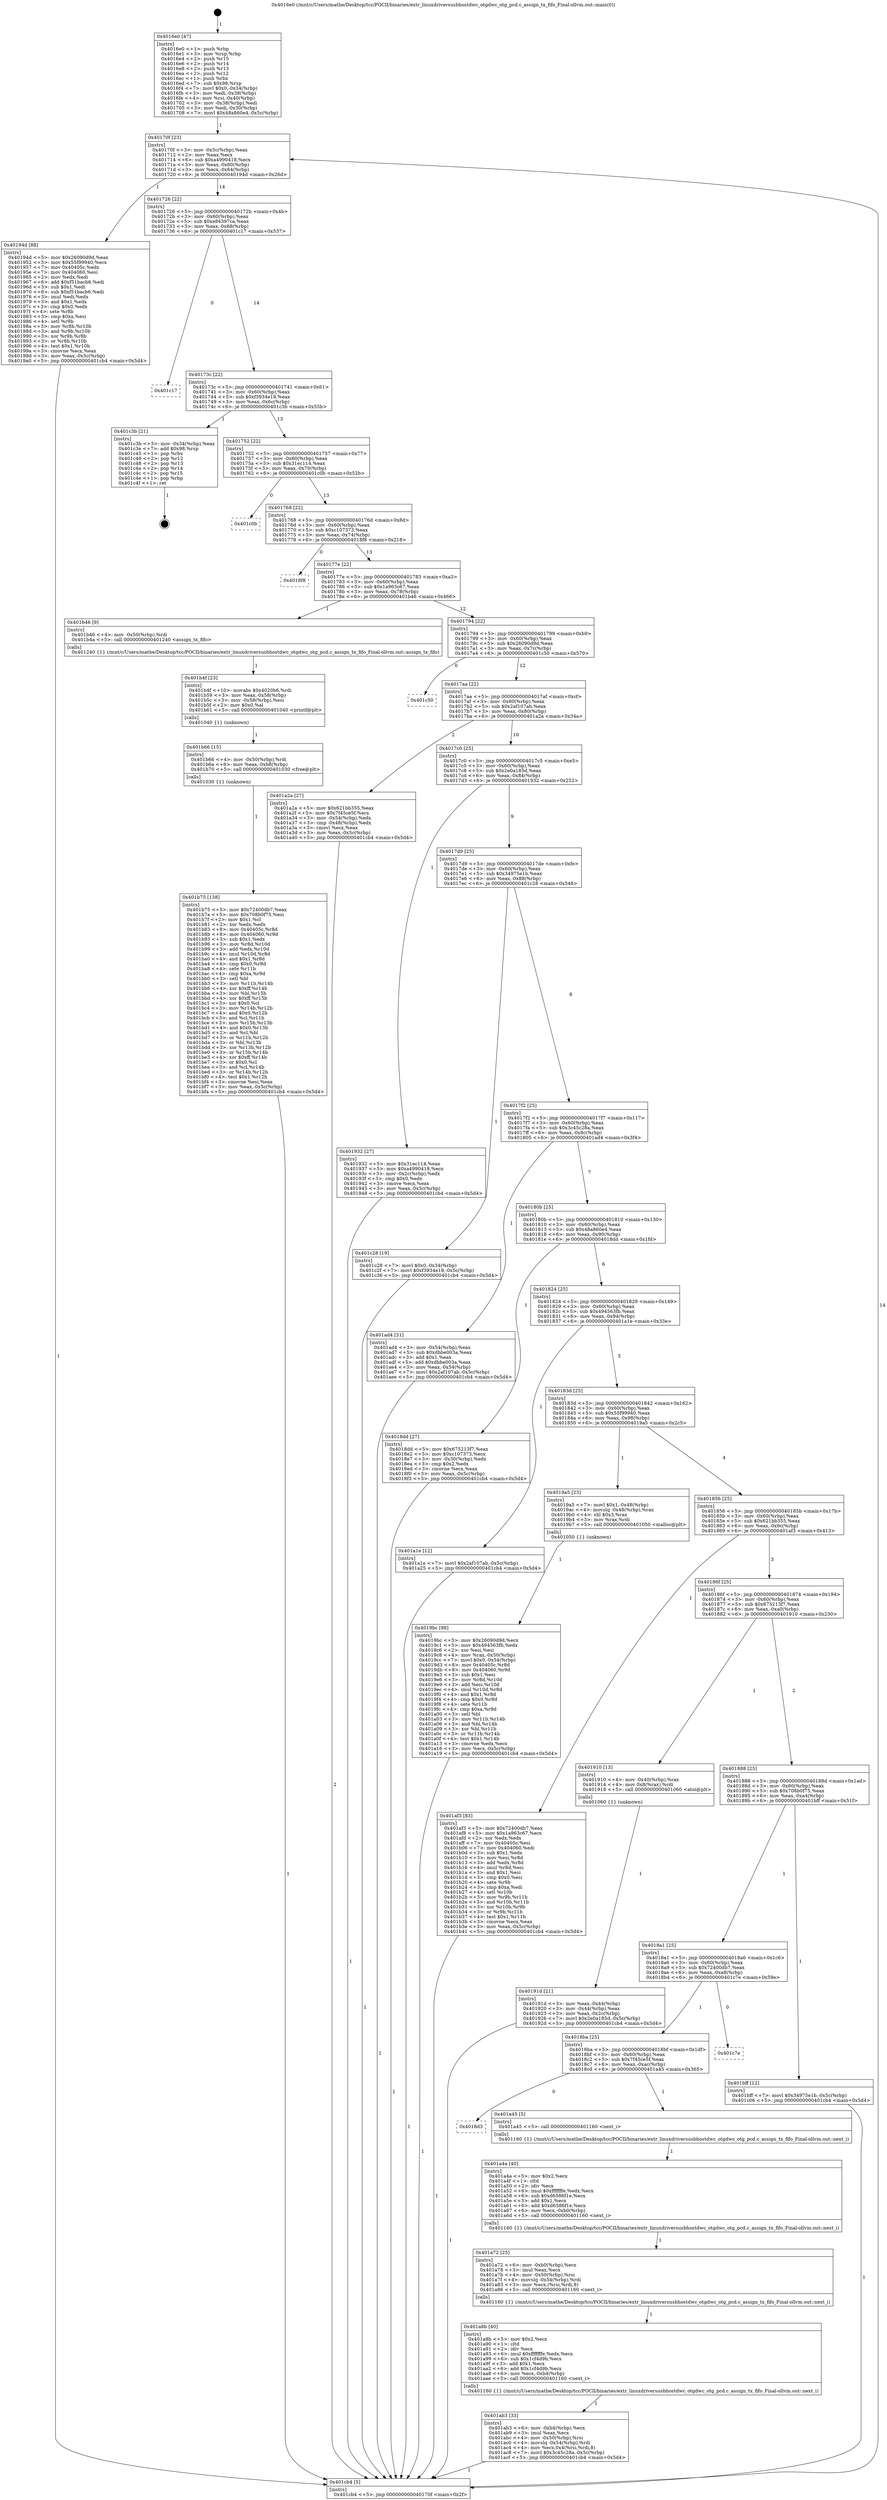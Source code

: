 digraph "0x4016e0" {
  label = "0x4016e0 (/mnt/c/Users/mathe/Desktop/tcc/POCII/binaries/extr_linuxdriversusbhostdwc_otgdwc_otg_pcd.c_assign_tx_fifo_Final-ollvm.out::main(0))"
  labelloc = "t"
  node[shape=record]

  Entry [label="",width=0.3,height=0.3,shape=circle,fillcolor=black,style=filled]
  "0x40170f" [label="{
     0x40170f [23]\l
     | [instrs]\l
     &nbsp;&nbsp;0x40170f \<+3\>: mov -0x5c(%rbp),%eax\l
     &nbsp;&nbsp;0x401712 \<+2\>: mov %eax,%ecx\l
     &nbsp;&nbsp;0x401714 \<+6\>: sub $0xa4990418,%ecx\l
     &nbsp;&nbsp;0x40171a \<+3\>: mov %eax,-0x60(%rbp)\l
     &nbsp;&nbsp;0x40171d \<+3\>: mov %ecx,-0x64(%rbp)\l
     &nbsp;&nbsp;0x401720 \<+6\>: je 000000000040194d \<main+0x26d\>\l
  }"]
  "0x40194d" [label="{
     0x40194d [88]\l
     | [instrs]\l
     &nbsp;&nbsp;0x40194d \<+5\>: mov $0x26090d9d,%eax\l
     &nbsp;&nbsp;0x401952 \<+5\>: mov $0x55f99940,%ecx\l
     &nbsp;&nbsp;0x401957 \<+7\>: mov 0x40405c,%edx\l
     &nbsp;&nbsp;0x40195e \<+7\>: mov 0x404060,%esi\l
     &nbsp;&nbsp;0x401965 \<+2\>: mov %edx,%edi\l
     &nbsp;&nbsp;0x401967 \<+6\>: add $0xf51bacb6,%edi\l
     &nbsp;&nbsp;0x40196d \<+3\>: sub $0x1,%edi\l
     &nbsp;&nbsp;0x401970 \<+6\>: sub $0xf51bacb6,%edi\l
     &nbsp;&nbsp;0x401976 \<+3\>: imul %edi,%edx\l
     &nbsp;&nbsp;0x401979 \<+3\>: and $0x1,%edx\l
     &nbsp;&nbsp;0x40197c \<+3\>: cmp $0x0,%edx\l
     &nbsp;&nbsp;0x40197f \<+4\>: sete %r8b\l
     &nbsp;&nbsp;0x401983 \<+3\>: cmp $0xa,%esi\l
     &nbsp;&nbsp;0x401986 \<+4\>: setl %r9b\l
     &nbsp;&nbsp;0x40198a \<+3\>: mov %r8b,%r10b\l
     &nbsp;&nbsp;0x40198d \<+3\>: and %r9b,%r10b\l
     &nbsp;&nbsp;0x401990 \<+3\>: xor %r9b,%r8b\l
     &nbsp;&nbsp;0x401993 \<+3\>: or %r8b,%r10b\l
     &nbsp;&nbsp;0x401996 \<+4\>: test $0x1,%r10b\l
     &nbsp;&nbsp;0x40199a \<+3\>: cmovne %ecx,%eax\l
     &nbsp;&nbsp;0x40199d \<+3\>: mov %eax,-0x5c(%rbp)\l
     &nbsp;&nbsp;0x4019a0 \<+5\>: jmp 0000000000401cb4 \<main+0x5d4\>\l
  }"]
  "0x401726" [label="{
     0x401726 [22]\l
     | [instrs]\l
     &nbsp;&nbsp;0x401726 \<+5\>: jmp 000000000040172b \<main+0x4b\>\l
     &nbsp;&nbsp;0x40172b \<+3\>: mov -0x60(%rbp),%eax\l
     &nbsp;&nbsp;0x40172e \<+5\>: sub $0xe84397ca,%eax\l
     &nbsp;&nbsp;0x401733 \<+3\>: mov %eax,-0x68(%rbp)\l
     &nbsp;&nbsp;0x401736 \<+6\>: je 0000000000401c17 \<main+0x537\>\l
  }"]
  Exit [label="",width=0.3,height=0.3,shape=circle,fillcolor=black,style=filled,peripheries=2]
  "0x401c17" [label="{
     0x401c17\l
  }", style=dashed]
  "0x40173c" [label="{
     0x40173c [22]\l
     | [instrs]\l
     &nbsp;&nbsp;0x40173c \<+5\>: jmp 0000000000401741 \<main+0x61\>\l
     &nbsp;&nbsp;0x401741 \<+3\>: mov -0x60(%rbp),%eax\l
     &nbsp;&nbsp;0x401744 \<+5\>: sub $0xf3934e18,%eax\l
     &nbsp;&nbsp;0x401749 \<+3\>: mov %eax,-0x6c(%rbp)\l
     &nbsp;&nbsp;0x40174c \<+6\>: je 0000000000401c3b \<main+0x55b\>\l
  }"]
  "0x401b75" [label="{
     0x401b75 [138]\l
     | [instrs]\l
     &nbsp;&nbsp;0x401b75 \<+5\>: mov $0x72400db7,%eax\l
     &nbsp;&nbsp;0x401b7a \<+5\>: mov $0x708b0f75,%esi\l
     &nbsp;&nbsp;0x401b7f \<+2\>: mov $0x1,%cl\l
     &nbsp;&nbsp;0x401b81 \<+2\>: xor %edx,%edx\l
     &nbsp;&nbsp;0x401b83 \<+8\>: mov 0x40405c,%r8d\l
     &nbsp;&nbsp;0x401b8b \<+8\>: mov 0x404060,%r9d\l
     &nbsp;&nbsp;0x401b93 \<+3\>: sub $0x1,%edx\l
     &nbsp;&nbsp;0x401b96 \<+3\>: mov %r8d,%r10d\l
     &nbsp;&nbsp;0x401b99 \<+3\>: add %edx,%r10d\l
     &nbsp;&nbsp;0x401b9c \<+4\>: imul %r10d,%r8d\l
     &nbsp;&nbsp;0x401ba0 \<+4\>: and $0x1,%r8d\l
     &nbsp;&nbsp;0x401ba4 \<+4\>: cmp $0x0,%r8d\l
     &nbsp;&nbsp;0x401ba8 \<+4\>: sete %r11b\l
     &nbsp;&nbsp;0x401bac \<+4\>: cmp $0xa,%r9d\l
     &nbsp;&nbsp;0x401bb0 \<+3\>: setl %bl\l
     &nbsp;&nbsp;0x401bb3 \<+3\>: mov %r11b,%r14b\l
     &nbsp;&nbsp;0x401bb6 \<+4\>: xor $0xff,%r14b\l
     &nbsp;&nbsp;0x401bba \<+3\>: mov %bl,%r15b\l
     &nbsp;&nbsp;0x401bbd \<+4\>: xor $0xff,%r15b\l
     &nbsp;&nbsp;0x401bc1 \<+3\>: xor $0x0,%cl\l
     &nbsp;&nbsp;0x401bc4 \<+3\>: mov %r14b,%r12b\l
     &nbsp;&nbsp;0x401bc7 \<+4\>: and $0x0,%r12b\l
     &nbsp;&nbsp;0x401bcb \<+3\>: and %cl,%r11b\l
     &nbsp;&nbsp;0x401bce \<+3\>: mov %r15b,%r13b\l
     &nbsp;&nbsp;0x401bd1 \<+4\>: and $0x0,%r13b\l
     &nbsp;&nbsp;0x401bd5 \<+2\>: and %cl,%bl\l
     &nbsp;&nbsp;0x401bd7 \<+3\>: or %r11b,%r12b\l
     &nbsp;&nbsp;0x401bda \<+3\>: or %bl,%r13b\l
     &nbsp;&nbsp;0x401bdd \<+3\>: xor %r13b,%r12b\l
     &nbsp;&nbsp;0x401be0 \<+3\>: or %r15b,%r14b\l
     &nbsp;&nbsp;0x401be3 \<+4\>: xor $0xff,%r14b\l
     &nbsp;&nbsp;0x401be7 \<+3\>: or $0x0,%cl\l
     &nbsp;&nbsp;0x401bea \<+3\>: and %cl,%r14b\l
     &nbsp;&nbsp;0x401bed \<+3\>: or %r14b,%r12b\l
     &nbsp;&nbsp;0x401bf0 \<+4\>: test $0x1,%r12b\l
     &nbsp;&nbsp;0x401bf4 \<+3\>: cmovne %esi,%eax\l
     &nbsp;&nbsp;0x401bf7 \<+3\>: mov %eax,-0x5c(%rbp)\l
     &nbsp;&nbsp;0x401bfa \<+5\>: jmp 0000000000401cb4 \<main+0x5d4\>\l
  }"]
  "0x401c3b" [label="{
     0x401c3b [21]\l
     | [instrs]\l
     &nbsp;&nbsp;0x401c3b \<+3\>: mov -0x34(%rbp),%eax\l
     &nbsp;&nbsp;0x401c3e \<+7\>: add $0x98,%rsp\l
     &nbsp;&nbsp;0x401c45 \<+1\>: pop %rbx\l
     &nbsp;&nbsp;0x401c46 \<+2\>: pop %r12\l
     &nbsp;&nbsp;0x401c48 \<+2\>: pop %r13\l
     &nbsp;&nbsp;0x401c4a \<+2\>: pop %r14\l
     &nbsp;&nbsp;0x401c4c \<+2\>: pop %r15\l
     &nbsp;&nbsp;0x401c4e \<+1\>: pop %rbp\l
     &nbsp;&nbsp;0x401c4f \<+1\>: ret\l
  }"]
  "0x401752" [label="{
     0x401752 [22]\l
     | [instrs]\l
     &nbsp;&nbsp;0x401752 \<+5\>: jmp 0000000000401757 \<main+0x77\>\l
     &nbsp;&nbsp;0x401757 \<+3\>: mov -0x60(%rbp),%eax\l
     &nbsp;&nbsp;0x40175a \<+5\>: sub $0x31ec114,%eax\l
     &nbsp;&nbsp;0x40175f \<+3\>: mov %eax,-0x70(%rbp)\l
     &nbsp;&nbsp;0x401762 \<+6\>: je 0000000000401c0b \<main+0x52b\>\l
  }"]
  "0x401b66" [label="{
     0x401b66 [15]\l
     | [instrs]\l
     &nbsp;&nbsp;0x401b66 \<+4\>: mov -0x50(%rbp),%rdi\l
     &nbsp;&nbsp;0x401b6a \<+6\>: mov %eax,-0xb8(%rbp)\l
     &nbsp;&nbsp;0x401b70 \<+5\>: call 0000000000401030 \<free@plt\>\l
     | [calls]\l
     &nbsp;&nbsp;0x401030 \{1\} (unknown)\l
  }"]
  "0x401c0b" [label="{
     0x401c0b\l
  }", style=dashed]
  "0x401768" [label="{
     0x401768 [22]\l
     | [instrs]\l
     &nbsp;&nbsp;0x401768 \<+5\>: jmp 000000000040176d \<main+0x8d\>\l
     &nbsp;&nbsp;0x40176d \<+3\>: mov -0x60(%rbp),%eax\l
     &nbsp;&nbsp;0x401770 \<+5\>: sub $0xc107373,%eax\l
     &nbsp;&nbsp;0x401775 \<+3\>: mov %eax,-0x74(%rbp)\l
     &nbsp;&nbsp;0x401778 \<+6\>: je 00000000004018f8 \<main+0x218\>\l
  }"]
  "0x401b4f" [label="{
     0x401b4f [23]\l
     | [instrs]\l
     &nbsp;&nbsp;0x401b4f \<+10\>: movabs $0x4020b6,%rdi\l
     &nbsp;&nbsp;0x401b59 \<+3\>: mov %eax,-0x58(%rbp)\l
     &nbsp;&nbsp;0x401b5c \<+3\>: mov -0x58(%rbp),%esi\l
     &nbsp;&nbsp;0x401b5f \<+2\>: mov $0x0,%al\l
     &nbsp;&nbsp;0x401b61 \<+5\>: call 0000000000401040 \<printf@plt\>\l
     | [calls]\l
     &nbsp;&nbsp;0x401040 \{1\} (unknown)\l
  }"]
  "0x4018f8" [label="{
     0x4018f8\l
  }", style=dashed]
  "0x40177e" [label="{
     0x40177e [22]\l
     | [instrs]\l
     &nbsp;&nbsp;0x40177e \<+5\>: jmp 0000000000401783 \<main+0xa3\>\l
     &nbsp;&nbsp;0x401783 \<+3\>: mov -0x60(%rbp),%eax\l
     &nbsp;&nbsp;0x401786 \<+5\>: sub $0x1a963c67,%eax\l
     &nbsp;&nbsp;0x40178b \<+3\>: mov %eax,-0x78(%rbp)\l
     &nbsp;&nbsp;0x40178e \<+6\>: je 0000000000401b46 \<main+0x466\>\l
  }"]
  "0x401ab3" [label="{
     0x401ab3 [33]\l
     | [instrs]\l
     &nbsp;&nbsp;0x401ab3 \<+6\>: mov -0xb4(%rbp),%ecx\l
     &nbsp;&nbsp;0x401ab9 \<+3\>: imul %eax,%ecx\l
     &nbsp;&nbsp;0x401abc \<+4\>: mov -0x50(%rbp),%rsi\l
     &nbsp;&nbsp;0x401ac0 \<+4\>: movslq -0x54(%rbp),%rdi\l
     &nbsp;&nbsp;0x401ac4 \<+4\>: mov %ecx,0x4(%rsi,%rdi,8)\l
     &nbsp;&nbsp;0x401ac8 \<+7\>: movl $0x3c45c28a,-0x5c(%rbp)\l
     &nbsp;&nbsp;0x401acf \<+5\>: jmp 0000000000401cb4 \<main+0x5d4\>\l
  }"]
  "0x401b46" [label="{
     0x401b46 [9]\l
     | [instrs]\l
     &nbsp;&nbsp;0x401b46 \<+4\>: mov -0x50(%rbp),%rdi\l
     &nbsp;&nbsp;0x401b4a \<+5\>: call 0000000000401240 \<assign_tx_fifo\>\l
     | [calls]\l
     &nbsp;&nbsp;0x401240 \{1\} (/mnt/c/Users/mathe/Desktop/tcc/POCII/binaries/extr_linuxdriversusbhostdwc_otgdwc_otg_pcd.c_assign_tx_fifo_Final-ollvm.out::assign_tx_fifo)\l
  }"]
  "0x401794" [label="{
     0x401794 [22]\l
     | [instrs]\l
     &nbsp;&nbsp;0x401794 \<+5\>: jmp 0000000000401799 \<main+0xb9\>\l
     &nbsp;&nbsp;0x401799 \<+3\>: mov -0x60(%rbp),%eax\l
     &nbsp;&nbsp;0x40179c \<+5\>: sub $0x26090d9d,%eax\l
     &nbsp;&nbsp;0x4017a1 \<+3\>: mov %eax,-0x7c(%rbp)\l
     &nbsp;&nbsp;0x4017a4 \<+6\>: je 0000000000401c50 \<main+0x570\>\l
  }"]
  "0x401a8b" [label="{
     0x401a8b [40]\l
     | [instrs]\l
     &nbsp;&nbsp;0x401a8b \<+5\>: mov $0x2,%ecx\l
     &nbsp;&nbsp;0x401a90 \<+1\>: cltd\l
     &nbsp;&nbsp;0x401a91 \<+2\>: idiv %ecx\l
     &nbsp;&nbsp;0x401a93 \<+6\>: imul $0xfffffffe,%edx,%ecx\l
     &nbsp;&nbsp;0x401a99 \<+6\>: sub $0x1cf4d9b,%ecx\l
     &nbsp;&nbsp;0x401a9f \<+3\>: add $0x1,%ecx\l
     &nbsp;&nbsp;0x401aa2 \<+6\>: add $0x1cf4d9b,%ecx\l
     &nbsp;&nbsp;0x401aa8 \<+6\>: mov %ecx,-0xb4(%rbp)\l
     &nbsp;&nbsp;0x401aae \<+5\>: call 0000000000401160 \<next_i\>\l
     | [calls]\l
     &nbsp;&nbsp;0x401160 \{1\} (/mnt/c/Users/mathe/Desktop/tcc/POCII/binaries/extr_linuxdriversusbhostdwc_otgdwc_otg_pcd.c_assign_tx_fifo_Final-ollvm.out::next_i)\l
  }"]
  "0x401c50" [label="{
     0x401c50\l
  }", style=dashed]
  "0x4017aa" [label="{
     0x4017aa [22]\l
     | [instrs]\l
     &nbsp;&nbsp;0x4017aa \<+5\>: jmp 00000000004017af \<main+0xcf\>\l
     &nbsp;&nbsp;0x4017af \<+3\>: mov -0x60(%rbp),%eax\l
     &nbsp;&nbsp;0x4017b2 \<+5\>: sub $0x2af107ab,%eax\l
     &nbsp;&nbsp;0x4017b7 \<+3\>: mov %eax,-0x80(%rbp)\l
     &nbsp;&nbsp;0x4017ba \<+6\>: je 0000000000401a2a \<main+0x34a\>\l
  }"]
  "0x401a72" [label="{
     0x401a72 [25]\l
     | [instrs]\l
     &nbsp;&nbsp;0x401a72 \<+6\>: mov -0xb0(%rbp),%ecx\l
     &nbsp;&nbsp;0x401a78 \<+3\>: imul %eax,%ecx\l
     &nbsp;&nbsp;0x401a7b \<+4\>: mov -0x50(%rbp),%rsi\l
     &nbsp;&nbsp;0x401a7f \<+4\>: movslq -0x54(%rbp),%rdi\l
     &nbsp;&nbsp;0x401a83 \<+3\>: mov %ecx,(%rsi,%rdi,8)\l
     &nbsp;&nbsp;0x401a86 \<+5\>: call 0000000000401160 \<next_i\>\l
     | [calls]\l
     &nbsp;&nbsp;0x401160 \{1\} (/mnt/c/Users/mathe/Desktop/tcc/POCII/binaries/extr_linuxdriversusbhostdwc_otgdwc_otg_pcd.c_assign_tx_fifo_Final-ollvm.out::next_i)\l
  }"]
  "0x401a2a" [label="{
     0x401a2a [27]\l
     | [instrs]\l
     &nbsp;&nbsp;0x401a2a \<+5\>: mov $0x621bb355,%eax\l
     &nbsp;&nbsp;0x401a2f \<+5\>: mov $0x7f45ce5f,%ecx\l
     &nbsp;&nbsp;0x401a34 \<+3\>: mov -0x54(%rbp),%edx\l
     &nbsp;&nbsp;0x401a37 \<+3\>: cmp -0x48(%rbp),%edx\l
     &nbsp;&nbsp;0x401a3a \<+3\>: cmovl %ecx,%eax\l
     &nbsp;&nbsp;0x401a3d \<+3\>: mov %eax,-0x5c(%rbp)\l
     &nbsp;&nbsp;0x401a40 \<+5\>: jmp 0000000000401cb4 \<main+0x5d4\>\l
  }"]
  "0x4017c0" [label="{
     0x4017c0 [25]\l
     | [instrs]\l
     &nbsp;&nbsp;0x4017c0 \<+5\>: jmp 00000000004017c5 \<main+0xe5\>\l
     &nbsp;&nbsp;0x4017c5 \<+3\>: mov -0x60(%rbp),%eax\l
     &nbsp;&nbsp;0x4017c8 \<+5\>: sub $0x2e0a185d,%eax\l
     &nbsp;&nbsp;0x4017cd \<+6\>: mov %eax,-0x84(%rbp)\l
     &nbsp;&nbsp;0x4017d3 \<+6\>: je 0000000000401932 \<main+0x252\>\l
  }"]
  "0x401a4a" [label="{
     0x401a4a [40]\l
     | [instrs]\l
     &nbsp;&nbsp;0x401a4a \<+5\>: mov $0x2,%ecx\l
     &nbsp;&nbsp;0x401a4f \<+1\>: cltd\l
     &nbsp;&nbsp;0x401a50 \<+2\>: idiv %ecx\l
     &nbsp;&nbsp;0x401a52 \<+6\>: imul $0xfffffffe,%edx,%ecx\l
     &nbsp;&nbsp;0x401a58 \<+6\>: sub $0xd6586f1e,%ecx\l
     &nbsp;&nbsp;0x401a5e \<+3\>: add $0x1,%ecx\l
     &nbsp;&nbsp;0x401a61 \<+6\>: add $0xd6586f1e,%ecx\l
     &nbsp;&nbsp;0x401a67 \<+6\>: mov %ecx,-0xb0(%rbp)\l
     &nbsp;&nbsp;0x401a6d \<+5\>: call 0000000000401160 \<next_i\>\l
     | [calls]\l
     &nbsp;&nbsp;0x401160 \{1\} (/mnt/c/Users/mathe/Desktop/tcc/POCII/binaries/extr_linuxdriversusbhostdwc_otgdwc_otg_pcd.c_assign_tx_fifo_Final-ollvm.out::next_i)\l
  }"]
  "0x401932" [label="{
     0x401932 [27]\l
     | [instrs]\l
     &nbsp;&nbsp;0x401932 \<+5\>: mov $0x31ec114,%eax\l
     &nbsp;&nbsp;0x401937 \<+5\>: mov $0xa4990418,%ecx\l
     &nbsp;&nbsp;0x40193c \<+3\>: mov -0x2c(%rbp),%edx\l
     &nbsp;&nbsp;0x40193f \<+3\>: cmp $0x0,%edx\l
     &nbsp;&nbsp;0x401942 \<+3\>: cmove %ecx,%eax\l
     &nbsp;&nbsp;0x401945 \<+3\>: mov %eax,-0x5c(%rbp)\l
     &nbsp;&nbsp;0x401948 \<+5\>: jmp 0000000000401cb4 \<main+0x5d4\>\l
  }"]
  "0x4017d9" [label="{
     0x4017d9 [25]\l
     | [instrs]\l
     &nbsp;&nbsp;0x4017d9 \<+5\>: jmp 00000000004017de \<main+0xfe\>\l
     &nbsp;&nbsp;0x4017de \<+3\>: mov -0x60(%rbp),%eax\l
     &nbsp;&nbsp;0x4017e1 \<+5\>: sub $0x34975e1b,%eax\l
     &nbsp;&nbsp;0x4017e6 \<+6\>: mov %eax,-0x88(%rbp)\l
     &nbsp;&nbsp;0x4017ec \<+6\>: je 0000000000401c28 \<main+0x548\>\l
  }"]
  "0x4018d3" [label="{
     0x4018d3\l
  }", style=dashed]
  "0x401c28" [label="{
     0x401c28 [19]\l
     | [instrs]\l
     &nbsp;&nbsp;0x401c28 \<+7\>: movl $0x0,-0x34(%rbp)\l
     &nbsp;&nbsp;0x401c2f \<+7\>: movl $0xf3934e18,-0x5c(%rbp)\l
     &nbsp;&nbsp;0x401c36 \<+5\>: jmp 0000000000401cb4 \<main+0x5d4\>\l
  }"]
  "0x4017f2" [label="{
     0x4017f2 [25]\l
     | [instrs]\l
     &nbsp;&nbsp;0x4017f2 \<+5\>: jmp 00000000004017f7 \<main+0x117\>\l
     &nbsp;&nbsp;0x4017f7 \<+3\>: mov -0x60(%rbp),%eax\l
     &nbsp;&nbsp;0x4017fa \<+5\>: sub $0x3c45c28a,%eax\l
     &nbsp;&nbsp;0x4017ff \<+6\>: mov %eax,-0x8c(%rbp)\l
     &nbsp;&nbsp;0x401805 \<+6\>: je 0000000000401ad4 \<main+0x3f4\>\l
  }"]
  "0x401a45" [label="{
     0x401a45 [5]\l
     | [instrs]\l
     &nbsp;&nbsp;0x401a45 \<+5\>: call 0000000000401160 \<next_i\>\l
     | [calls]\l
     &nbsp;&nbsp;0x401160 \{1\} (/mnt/c/Users/mathe/Desktop/tcc/POCII/binaries/extr_linuxdriversusbhostdwc_otgdwc_otg_pcd.c_assign_tx_fifo_Final-ollvm.out::next_i)\l
  }"]
  "0x401ad4" [label="{
     0x401ad4 [31]\l
     | [instrs]\l
     &nbsp;&nbsp;0x401ad4 \<+3\>: mov -0x54(%rbp),%eax\l
     &nbsp;&nbsp;0x401ad7 \<+5\>: sub $0xdbbe003a,%eax\l
     &nbsp;&nbsp;0x401adc \<+3\>: add $0x1,%eax\l
     &nbsp;&nbsp;0x401adf \<+5\>: add $0xdbbe003a,%eax\l
     &nbsp;&nbsp;0x401ae4 \<+3\>: mov %eax,-0x54(%rbp)\l
     &nbsp;&nbsp;0x401ae7 \<+7\>: movl $0x2af107ab,-0x5c(%rbp)\l
     &nbsp;&nbsp;0x401aee \<+5\>: jmp 0000000000401cb4 \<main+0x5d4\>\l
  }"]
  "0x40180b" [label="{
     0x40180b [25]\l
     | [instrs]\l
     &nbsp;&nbsp;0x40180b \<+5\>: jmp 0000000000401810 \<main+0x130\>\l
     &nbsp;&nbsp;0x401810 \<+3\>: mov -0x60(%rbp),%eax\l
     &nbsp;&nbsp;0x401813 \<+5\>: sub $0x48a860e4,%eax\l
     &nbsp;&nbsp;0x401818 \<+6\>: mov %eax,-0x90(%rbp)\l
     &nbsp;&nbsp;0x40181e \<+6\>: je 00000000004018dd \<main+0x1fd\>\l
  }"]
  "0x4018ba" [label="{
     0x4018ba [25]\l
     | [instrs]\l
     &nbsp;&nbsp;0x4018ba \<+5\>: jmp 00000000004018bf \<main+0x1df\>\l
     &nbsp;&nbsp;0x4018bf \<+3\>: mov -0x60(%rbp),%eax\l
     &nbsp;&nbsp;0x4018c2 \<+5\>: sub $0x7f45ce5f,%eax\l
     &nbsp;&nbsp;0x4018c7 \<+6\>: mov %eax,-0xac(%rbp)\l
     &nbsp;&nbsp;0x4018cd \<+6\>: je 0000000000401a45 \<main+0x365\>\l
  }"]
  "0x4018dd" [label="{
     0x4018dd [27]\l
     | [instrs]\l
     &nbsp;&nbsp;0x4018dd \<+5\>: mov $0x675213f7,%eax\l
     &nbsp;&nbsp;0x4018e2 \<+5\>: mov $0xc107373,%ecx\l
     &nbsp;&nbsp;0x4018e7 \<+3\>: mov -0x30(%rbp),%edx\l
     &nbsp;&nbsp;0x4018ea \<+3\>: cmp $0x2,%edx\l
     &nbsp;&nbsp;0x4018ed \<+3\>: cmovne %ecx,%eax\l
     &nbsp;&nbsp;0x4018f0 \<+3\>: mov %eax,-0x5c(%rbp)\l
     &nbsp;&nbsp;0x4018f3 \<+5\>: jmp 0000000000401cb4 \<main+0x5d4\>\l
  }"]
  "0x401824" [label="{
     0x401824 [25]\l
     | [instrs]\l
     &nbsp;&nbsp;0x401824 \<+5\>: jmp 0000000000401829 \<main+0x149\>\l
     &nbsp;&nbsp;0x401829 \<+3\>: mov -0x60(%rbp),%eax\l
     &nbsp;&nbsp;0x40182c \<+5\>: sub $0x494563fb,%eax\l
     &nbsp;&nbsp;0x401831 \<+6\>: mov %eax,-0x94(%rbp)\l
     &nbsp;&nbsp;0x401837 \<+6\>: je 0000000000401a1e \<main+0x33e\>\l
  }"]
  "0x401cb4" [label="{
     0x401cb4 [5]\l
     | [instrs]\l
     &nbsp;&nbsp;0x401cb4 \<+5\>: jmp 000000000040170f \<main+0x2f\>\l
  }"]
  "0x4016e0" [label="{
     0x4016e0 [47]\l
     | [instrs]\l
     &nbsp;&nbsp;0x4016e0 \<+1\>: push %rbp\l
     &nbsp;&nbsp;0x4016e1 \<+3\>: mov %rsp,%rbp\l
     &nbsp;&nbsp;0x4016e4 \<+2\>: push %r15\l
     &nbsp;&nbsp;0x4016e6 \<+2\>: push %r14\l
     &nbsp;&nbsp;0x4016e8 \<+2\>: push %r13\l
     &nbsp;&nbsp;0x4016ea \<+2\>: push %r12\l
     &nbsp;&nbsp;0x4016ec \<+1\>: push %rbx\l
     &nbsp;&nbsp;0x4016ed \<+7\>: sub $0x98,%rsp\l
     &nbsp;&nbsp;0x4016f4 \<+7\>: movl $0x0,-0x34(%rbp)\l
     &nbsp;&nbsp;0x4016fb \<+3\>: mov %edi,-0x38(%rbp)\l
     &nbsp;&nbsp;0x4016fe \<+4\>: mov %rsi,-0x40(%rbp)\l
     &nbsp;&nbsp;0x401702 \<+3\>: mov -0x38(%rbp),%edi\l
     &nbsp;&nbsp;0x401705 \<+3\>: mov %edi,-0x30(%rbp)\l
     &nbsp;&nbsp;0x401708 \<+7\>: movl $0x48a860e4,-0x5c(%rbp)\l
  }"]
  "0x401c7e" [label="{
     0x401c7e\l
  }", style=dashed]
  "0x401a1e" [label="{
     0x401a1e [12]\l
     | [instrs]\l
     &nbsp;&nbsp;0x401a1e \<+7\>: movl $0x2af107ab,-0x5c(%rbp)\l
     &nbsp;&nbsp;0x401a25 \<+5\>: jmp 0000000000401cb4 \<main+0x5d4\>\l
  }"]
  "0x40183d" [label="{
     0x40183d [25]\l
     | [instrs]\l
     &nbsp;&nbsp;0x40183d \<+5\>: jmp 0000000000401842 \<main+0x162\>\l
     &nbsp;&nbsp;0x401842 \<+3\>: mov -0x60(%rbp),%eax\l
     &nbsp;&nbsp;0x401845 \<+5\>: sub $0x55f99940,%eax\l
     &nbsp;&nbsp;0x40184a \<+6\>: mov %eax,-0x98(%rbp)\l
     &nbsp;&nbsp;0x401850 \<+6\>: je 00000000004019a5 \<main+0x2c5\>\l
  }"]
  "0x4018a1" [label="{
     0x4018a1 [25]\l
     | [instrs]\l
     &nbsp;&nbsp;0x4018a1 \<+5\>: jmp 00000000004018a6 \<main+0x1c6\>\l
     &nbsp;&nbsp;0x4018a6 \<+3\>: mov -0x60(%rbp),%eax\l
     &nbsp;&nbsp;0x4018a9 \<+5\>: sub $0x72400db7,%eax\l
     &nbsp;&nbsp;0x4018ae \<+6\>: mov %eax,-0xa8(%rbp)\l
     &nbsp;&nbsp;0x4018b4 \<+6\>: je 0000000000401c7e \<main+0x59e\>\l
  }"]
  "0x4019a5" [label="{
     0x4019a5 [23]\l
     | [instrs]\l
     &nbsp;&nbsp;0x4019a5 \<+7\>: movl $0x1,-0x48(%rbp)\l
     &nbsp;&nbsp;0x4019ac \<+4\>: movslq -0x48(%rbp),%rax\l
     &nbsp;&nbsp;0x4019b0 \<+4\>: shl $0x3,%rax\l
     &nbsp;&nbsp;0x4019b4 \<+3\>: mov %rax,%rdi\l
     &nbsp;&nbsp;0x4019b7 \<+5\>: call 0000000000401050 \<malloc@plt\>\l
     | [calls]\l
     &nbsp;&nbsp;0x401050 \{1\} (unknown)\l
  }"]
  "0x401856" [label="{
     0x401856 [25]\l
     | [instrs]\l
     &nbsp;&nbsp;0x401856 \<+5\>: jmp 000000000040185b \<main+0x17b\>\l
     &nbsp;&nbsp;0x40185b \<+3\>: mov -0x60(%rbp),%eax\l
     &nbsp;&nbsp;0x40185e \<+5\>: sub $0x621bb355,%eax\l
     &nbsp;&nbsp;0x401863 \<+6\>: mov %eax,-0x9c(%rbp)\l
     &nbsp;&nbsp;0x401869 \<+6\>: je 0000000000401af3 \<main+0x413\>\l
  }"]
  "0x401bff" [label="{
     0x401bff [12]\l
     | [instrs]\l
     &nbsp;&nbsp;0x401bff \<+7\>: movl $0x34975e1b,-0x5c(%rbp)\l
     &nbsp;&nbsp;0x401c06 \<+5\>: jmp 0000000000401cb4 \<main+0x5d4\>\l
  }"]
  "0x401af3" [label="{
     0x401af3 [83]\l
     | [instrs]\l
     &nbsp;&nbsp;0x401af3 \<+5\>: mov $0x72400db7,%eax\l
     &nbsp;&nbsp;0x401af8 \<+5\>: mov $0x1a963c67,%ecx\l
     &nbsp;&nbsp;0x401afd \<+2\>: xor %edx,%edx\l
     &nbsp;&nbsp;0x401aff \<+7\>: mov 0x40405c,%esi\l
     &nbsp;&nbsp;0x401b06 \<+7\>: mov 0x404060,%edi\l
     &nbsp;&nbsp;0x401b0d \<+3\>: sub $0x1,%edx\l
     &nbsp;&nbsp;0x401b10 \<+3\>: mov %esi,%r8d\l
     &nbsp;&nbsp;0x401b13 \<+3\>: add %edx,%r8d\l
     &nbsp;&nbsp;0x401b16 \<+4\>: imul %r8d,%esi\l
     &nbsp;&nbsp;0x401b1a \<+3\>: and $0x1,%esi\l
     &nbsp;&nbsp;0x401b1d \<+3\>: cmp $0x0,%esi\l
     &nbsp;&nbsp;0x401b20 \<+4\>: sete %r9b\l
     &nbsp;&nbsp;0x401b24 \<+3\>: cmp $0xa,%edi\l
     &nbsp;&nbsp;0x401b27 \<+4\>: setl %r10b\l
     &nbsp;&nbsp;0x401b2b \<+3\>: mov %r9b,%r11b\l
     &nbsp;&nbsp;0x401b2e \<+3\>: and %r10b,%r11b\l
     &nbsp;&nbsp;0x401b31 \<+3\>: xor %r10b,%r9b\l
     &nbsp;&nbsp;0x401b34 \<+3\>: or %r9b,%r11b\l
     &nbsp;&nbsp;0x401b37 \<+4\>: test $0x1,%r11b\l
     &nbsp;&nbsp;0x401b3b \<+3\>: cmovne %ecx,%eax\l
     &nbsp;&nbsp;0x401b3e \<+3\>: mov %eax,-0x5c(%rbp)\l
     &nbsp;&nbsp;0x401b41 \<+5\>: jmp 0000000000401cb4 \<main+0x5d4\>\l
  }"]
  "0x40186f" [label="{
     0x40186f [25]\l
     | [instrs]\l
     &nbsp;&nbsp;0x40186f \<+5\>: jmp 0000000000401874 \<main+0x194\>\l
     &nbsp;&nbsp;0x401874 \<+3\>: mov -0x60(%rbp),%eax\l
     &nbsp;&nbsp;0x401877 \<+5\>: sub $0x675213f7,%eax\l
     &nbsp;&nbsp;0x40187c \<+6\>: mov %eax,-0xa0(%rbp)\l
     &nbsp;&nbsp;0x401882 \<+6\>: je 0000000000401910 \<main+0x230\>\l
  }"]
  "0x4019bc" [label="{
     0x4019bc [98]\l
     | [instrs]\l
     &nbsp;&nbsp;0x4019bc \<+5\>: mov $0x26090d9d,%ecx\l
     &nbsp;&nbsp;0x4019c1 \<+5\>: mov $0x494563fb,%edx\l
     &nbsp;&nbsp;0x4019c6 \<+2\>: xor %esi,%esi\l
     &nbsp;&nbsp;0x4019c8 \<+4\>: mov %rax,-0x50(%rbp)\l
     &nbsp;&nbsp;0x4019cc \<+7\>: movl $0x0,-0x54(%rbp)\l
     &nbsp;&nbsp;0x4019d3 \<+8\>: mov 0x40405c,%r8d\l
     &nbsp;&nbsp;0x4019db \<+8\>: mov 0x404060,%r9d\l
     &nbsp;&nbsp;0x4019e3 \<+3\>: sub $0x1,%esi\l
     &nbsp;&nbsp;0x4019e6 \<+3\>: mov %r8d,%r10d\l
     &nbsp;&nbsp;0x4019e9 \<+3\>: add %esi,%r10d\l
     &nbsp;&nbsp;0x4019ec \<+4\>: imul %r10d,%r8d\l
     &nbsp;&nbsp;0x4019f0 \<+4\>: and $0x1,%r8d\l
     &nbsp;&nbsp;0x4019f4 \<+4\>: cmp $0x0,%r8d\l
     &nbsp;&nbsp;0x4019f8 \<+4\>: sete %r11b\l
     &nbsp;&nbsp;0x4019fc \<+4\>: cmp $0xa,%r9d\l
     &nbsp;&nbsp;0x401a00 \<+3\>: setl %bl\l
     &nbsp;&nbsp;0x401a03 \<+3\>: mov %r11b,%r14b\l
     &nbsp;&nbsp;0x401a06 \<+3\>: and %bl,%r14b\l
     &nbsp;&nbsp;0x401a09 \<+3\>: xor %bl,%r11b\l
     &nbsp;&nbsp;0x401a0c \<+3\>: or %r11b,%r14b\l
     &nbsp;&nbsp;0x401a0f \<+4\>: test $0x1,%r14b\l
     &nbsp;&nbsp;0x401a13 \<+3\>: cmovne %edx,%ecx\l
     &nbsp;&nbsp;0x401a16 \<+3\>: mov %ecx,-0x5c(%rbp)\l
     &nbsp;&nbsp;0x401a19 \<+5\>: jmp 0000000000401cb4 \<main+0x5d4\>\l
  }"]
  "0x401910" [label="{
     0x401910 [13]\l
     | [instrs]\l
     &nbsp;&nbsp;0x401910 \<+4\>: mov -0x40(%rbp),%rax\l
     &nbsp;&nbsp;0x401914 \<+4\>: mov 0x8(%rax),%rdi\l
     &nbsp;&nbsp;0x401918 \<+5\>: call 0000000000401060 \<atoi@plt\>\l
     | [calls]\l
     &nbsp;&nbsp;0x401060 \{1\} (unknown)\l
  }"]
  "0x401888" [label="{
     0x401888 [25]\l
     | [instrs]\l
     &nbsp;&nbsp;0x401888 \<+5\>: jmp 000000000040188d \<main+0x1ad\>\l
     &nbsp;&nbsp;0x40188d \<+3\>: mov -0x60(%rbp),%eax\l
     &nbsp;&nbsp;0x401890 \<+5\>: sub $0x708b0f75,%eax\l
     &nbsp;&nbsp;0x401895 \<+6\>: mov %eax,-0xa4(%rbp)\l
     &nbsp;&nbsp;0x40189b \<+6\>: je 0000000000401bff \<main+0x51f\>\l
  }"]
  "0x40191d" [label="{
     0x40191d [21]\l
     | [instrs]\l
     &nbsp;&nbsp;0x40191d \<+3\>: mov %eax,-0x44(%rbp)\l
     &nbsp;&nbsp;0x401920 \<+3\>: mov -0x44(%rbp),%eax\l
     &nbsp;&nbsp;0x401923 \<+3\>: mov %eax,-0x2c(%rbp)\l
     &nbsp;&nbsp;0x401926 \<+7\>: movl $0x2e0a185d,-0x5c(%rbp)\l
     &nbsp;&nbsp;0x40192d \<+5\>: jmp 0000000000401cb4 \<main+0x5d4\>\l
  }"]
  Entry -> "0x4016e0" [label=" 1"]
  "0x40170f" -> "0x40194d" [label=" 1"]
  "0x40170f" -> "0x401726" [label=" 14"]
  "0x401c3b" -> Exit [label=" 1"]
  "0x401726" -> "0x401c17" [label=" 0"]
  "0x401726" -> "0x40173c" [label=" 14"]
  "0x401c28" -> "0x401cb4" [label=" 1"]
  "0x40173c" -> "0x401c3b" [label=" 1"]
  "0x40173c" -> "0x401752" [label=" 13"]
  "0x401bff" -> "0x401cb4" [label=" 1"]
  "0x401752" -> "0x401c0b" [label=" 0"]
  "0x401752" -> "0x401768" [label=" 13"]
  "0x401b75" -> "0x401cb4" [label=" 1"]
  "0x401768" -> "0x4018f8" [label=" 0"]
  "0x401768" -> "0x40177e" [label=" 13"]
  "0x401b66" -> "0x401b75" [label=" 1"]
  "0x40177e" -> "0x401b46" [label=" 1"]
  "0x40177e" -> "0x401794" [label=" 12"]
  "0x401b4f" -> "0x401b66" [label=" 1"]
  "0x401794" -> "0x401c50" [label=" 0"]
  "0x401794" -> "0x4017aa" [label=" 12"]
  "0x401b46" -> "0x401b4f" [label=" 1"]
  "0x4017aa" -> "0x401a2a" [label=" 2"]
  "0x4017aa" -> "0x4017c0" [label=" 10"]
  "0x401af3" -> "0x401cb4" [label=" 1"]
  "0x4017c0" -> "0x401932" [label=" 1"]
  "0x4017c0" -> "0x4017d9" [label=" 9"]
  "0x401ad4" -> "0x401cb4" [label=" 1"]
  "0x4017d9" -> "0x401c28" [label=" 1"]
  "0x4017d9" -> "0x4017f2" [label=" 8"]
  "0x401ab3" -> "0x401cb4" [label=" 1"]
  "0x4017f2" -> "0x401ad4" [label=" 1"]
  "0x4017f2" -> "0x40180b" [label=" 7"]
  "0x401a8b" -> "0x401ab3" [label=" 1"]
  "0x40180b" -> "0x4018dd" [label=" 1"]
  "0x40180b" -> "0x401824" [label=" 6"]
  "0x4018dd" -> "0x401cb4" [label=" 1"]
  "0x4016e0" -> "0x40170f" [label=" 1"]
  "0x401cb4" -> "0x40170f" [label=" 14"]
  "0x401a4a" -> "0x401a72" [label=" 1"]
  "0x401824" -> "0x401a1e" [label=" 1"]
  "0x401824" -> "0x40183d" [label=" 5"]
  "0x401a45" -> "0x401a4a" [label=" 1"]
  "0x40183d" -> "0x4019a5" [label=" 1"]
  "0x40183d" -> "0x401856" [label=" 4"]
  "0x4018ba" -> "0x401a45" [label=" 1"]
  "0x401856" -> "0x401af3" [label=" 1"]
  "0x401856" -> "0x40186f" [label=" 3"]
  "0x401a72" -> "0x401a8b" [label=" 1"]
  "0x40186f" -> "0x401910" [label=" 1"]
  "0x40186f" -> "0x401888" [label=" 2"]
  "0x401910" -> "0x40191d" [label=" 1"]
  "0x40191d" -> "0x401cb4" [label=" 1"]
  "0x401932" -> "0x401cb4" [label=" 1"]
  "0x40194d" -> "0x401cb4" [label=" 1"]
  "0x4019a5" -> "0x4019bc" [label=" 1"]
  "0x4019bc" -> "0x401cb4" [label=" 1"]
  "0x401a1e" -> "0x401cb4" [label=" 1"]
  "0x401a2a" -> "0x401cb4" [label=" 2"]
  "0x4018a1" -> "0x4018ba" [label=" 1"]
  "0x401888" -> "0x401bff" [label=" 1"]
  "0x401888" -> "0x4018a1" [label=" 1"]
  "0x4018ba" -> "0x4018d3" [label=" 0"]
  "0x4018a1" -> "0x401c7e" [label=" 0"]
}
